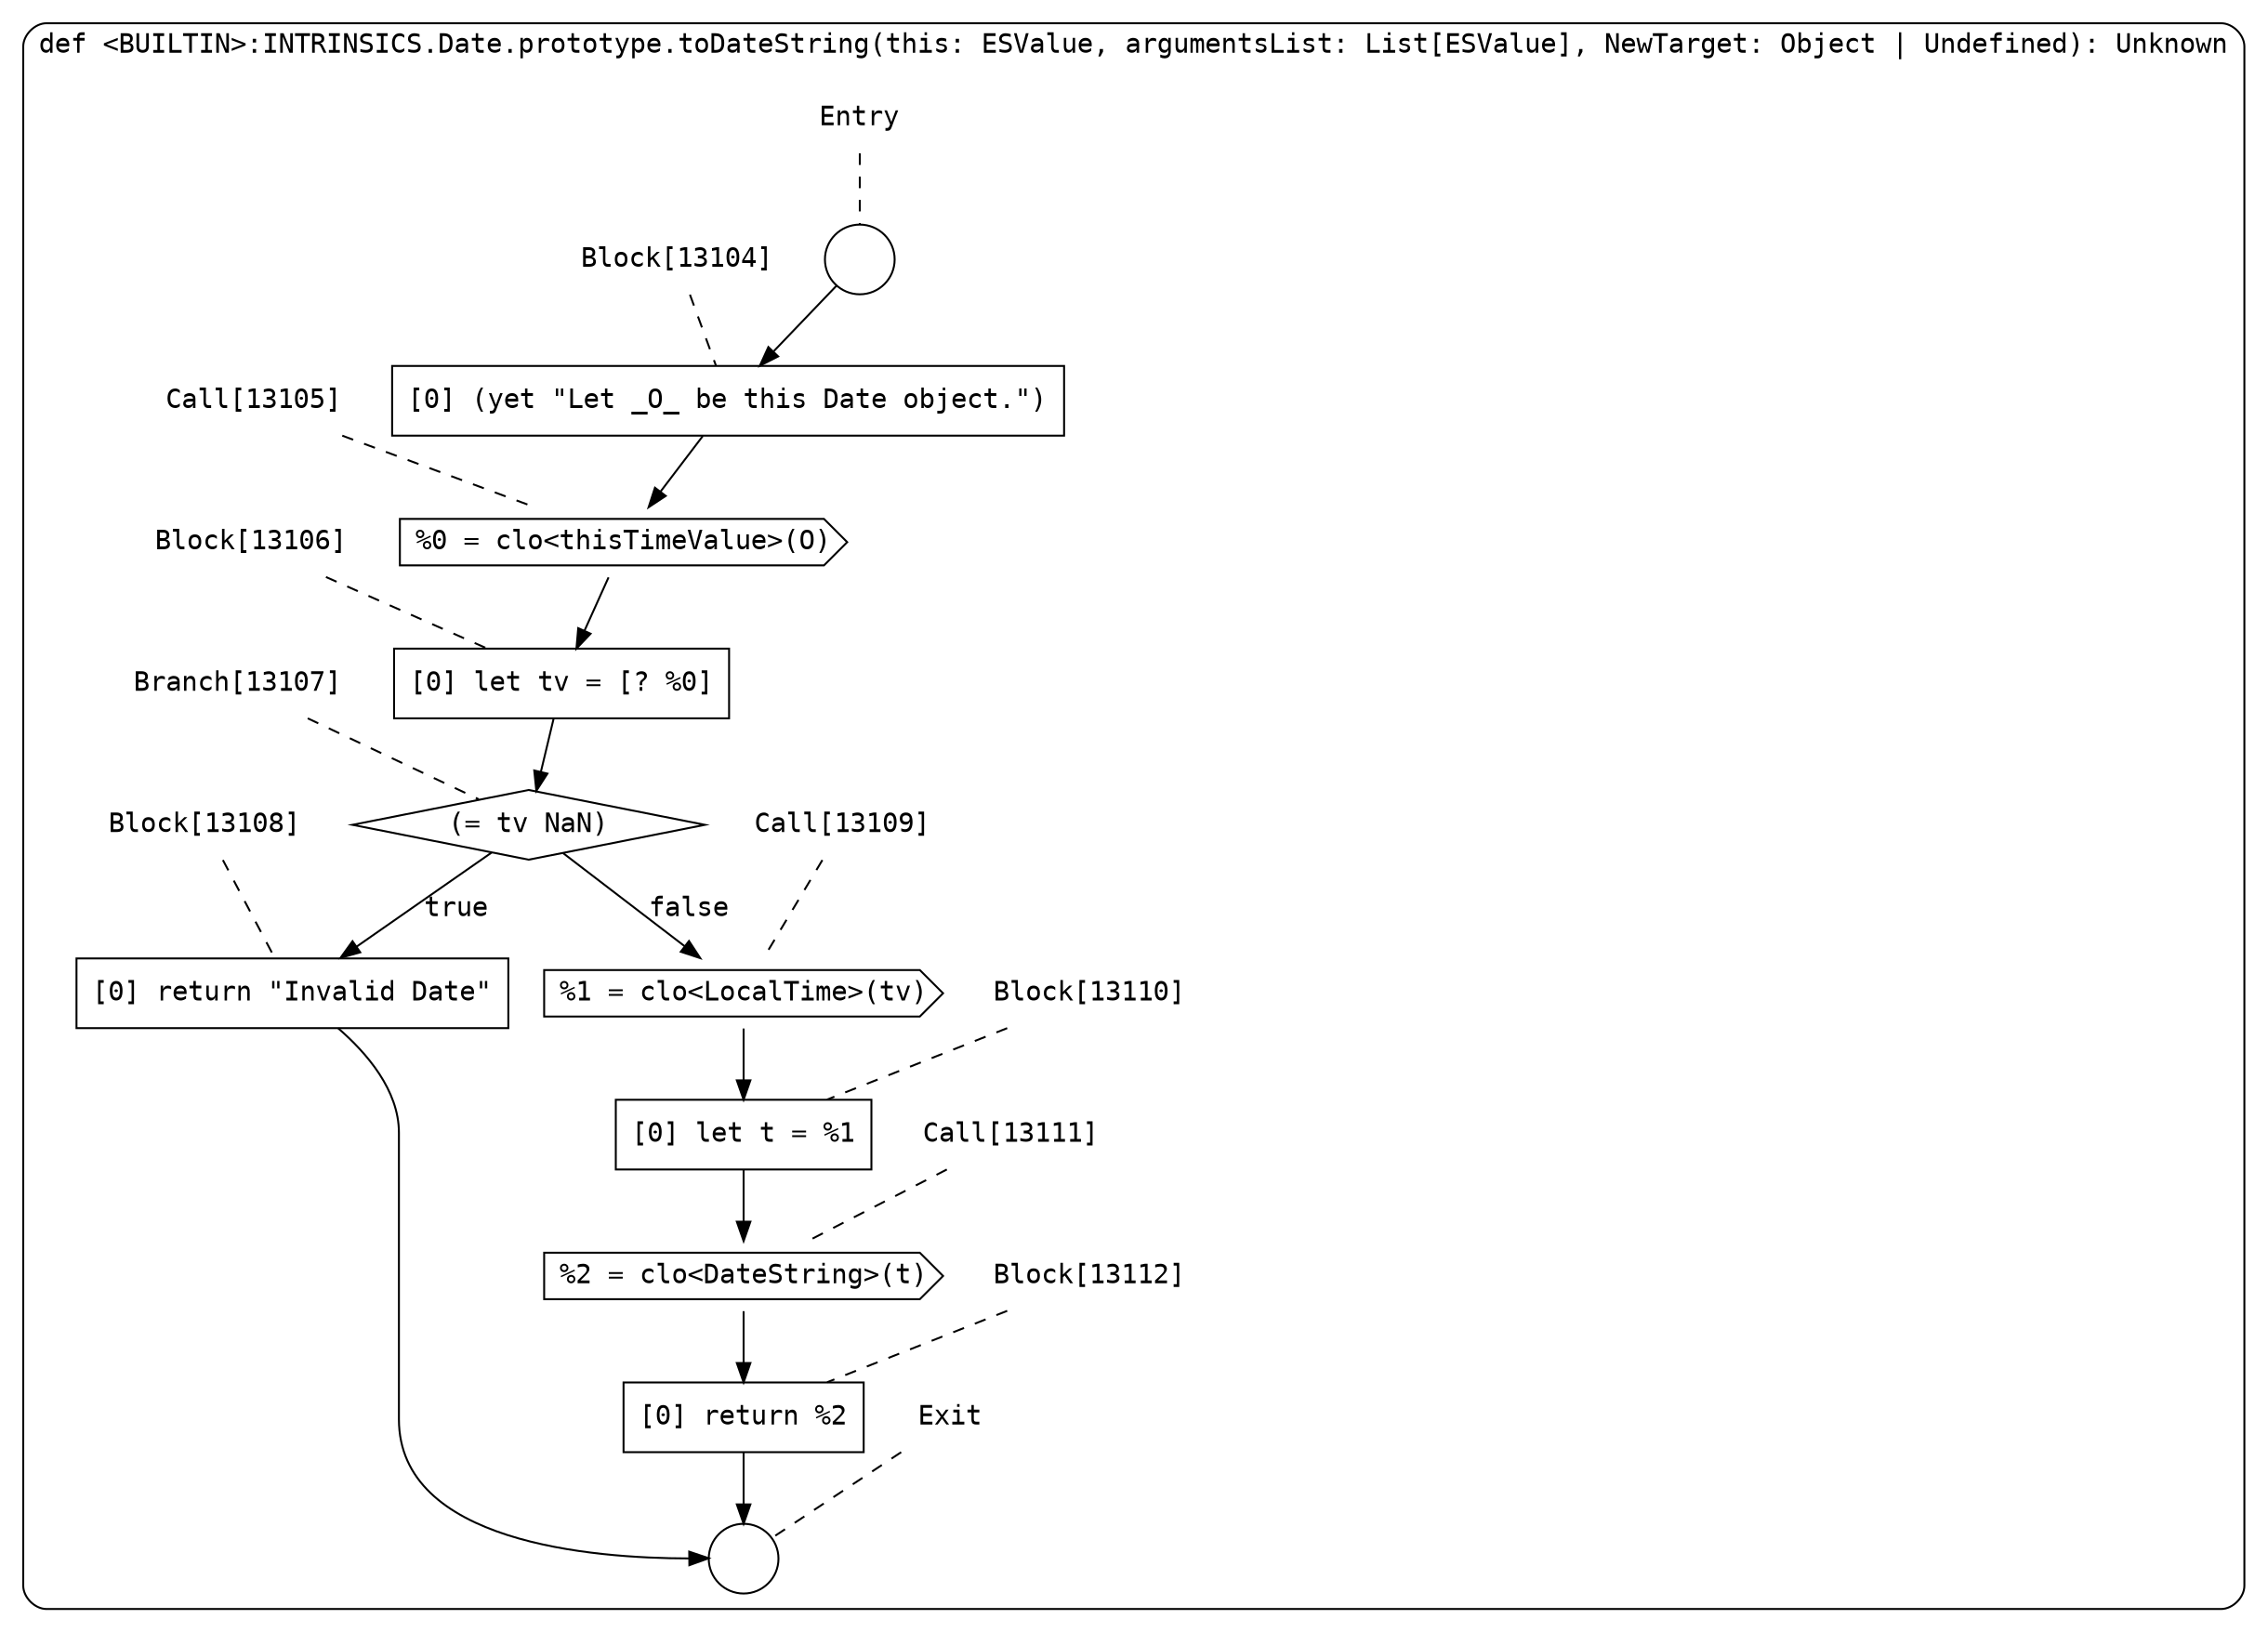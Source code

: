 digraph {
  graph [fontname = "Consolas"]
  node [fontname = "Consolas"]
  edge [fontname = "Consolas"]
  subgraph cluster2152 {
    label = "def <BUILTIN>:INTRINSICS.Date.prototype.toDateString(this: ESValue, argumentsList: List[ESValue], NewTarget: Object | Undefined): Unknown"
    style = rounded
    cluster2152_entry_name [shape=none, label=<<font color="black">Entry</font>>]
    cluster2152_entry_name -> cluster2152_entry [arrowhead=none, color="black", style=dashed]
    cluster2152_entry [shape=circle label=" " color="black" fillcolor="white" style=filled]
    cluster2152_entry -> node13104 [color="black"]
    cluster2152_exit_name [shape=none, label=<<font color="black">Exit</font>>]
    cluster2152_exit_name -> cluster2152_exit [arrowhead=none, color="black", style=dashed]
    cluster2152_exit [shape=circle label=" " color="black" fillcolor="white" style=filled]
    node13104_name [shape=none, label=<<font color="black">Block[13104]</font>>]
    node13104_name -> node13104 [arrowhead=none, color="black", style=dashed]
    node13104 [shape=box, label=<<font color="black">[0] (yet &quot;Let _O_ be this Date object.&quot;)<BR ALIGN="LEFT"/></font>> color="black" fillcolor="white", style=filled]
    node13104 -> node13105 [color="black"]
    node13105_name [shape=none, label=<<font color="black">Call[13105]</font>>]
    node13105_name -> node13105 [arrowhead=none, color="black", style=dashed]
    node13105 [shape=cds, label=<<font color="black">%0 = clo&lt;thisTimeValue&gt;(O)</font>> color="black" fillcolor="white", style=filled]
    node13105 -> node13106 [color="black"]
    node13106_name [shape=none, label=<<font color="black">Block[13106]</font>>]
    node13106_name -> node13106 [arrowhead=none, color="black", style=dashed]
    node13106 [shape=box, label=<<font color="black">[0] let tv = [? %0]<BR ALIGN="LEFT"/></font>> color="black" fillcolor="white", style=filled]
    node13106 -> node13107 [color="black"]
    node13107_name [shape=none, label=<<font color="black">Branch[13107]</font>>]
    node13107_name -> node13107 [arrowhead=none, color="black", style=dashed]
    node13107 [shape=diamond, label=<<font color="black">(= tv NaN)</font>> color="black" fillcolor="white", style=filled]
    node13107 -> node13108 [label=<<font color="black">true</font>> color="black"]
    node13107 -> node13109 [label=<<font color="black">false</font>> color="black"]
    node13108_name [shape=none, label=<<font color="black">Block[13108]</font>>]
    node13108_name -> node13108 [arrowhead=none, color="black", style=dashed]
    node13108 [shape=box, label=<<font color="black">[0] return &quot;Invalid Date&quot;<BR ALIGN="LEFT"/></font>> color="black" fillcolor="white", style=filled]
    node13108 -> cluster2152_exit [color="black"]
    node13109_name [shape=none, label=<<font color="black">Call[13109]</font>>]
    node13109_name -> node13109 [arrowhead=none, color="black", style=dashed]
    node13109 [shape=cds, label=<<font color="black">%1 = clo&lt;LocalTime&gt;(tv)</font>> color="black" fillcolor="white", style=filled]
    node13109 -> node13110 [color="black"]
    node13110_name [shape=none, label=<<font color="black">Block[13110]</font>>]
    node13110_name -> node13110 [arrowhead=none, color="black", style=dashed]
    node13110 [shape=box, label=<<font color="black">[0] let t = %1<BR ALIGN="LEFT"/></font>> color="black" fillcolor="white", style=filled]
    node13110 -> node13111 [color="black"]
    node13111_name [shape=none, label=<<font color="black">Call[13111]</font>>]
    node13111_name -> node13111 [arrowhead=none, color="black", style=dashed]
    node13111 [shape=cds, label=<<font color="black">%2 = clo&lt;DateString&gt;(t)</font>> color="black" fillcolor="white", style=filled]
    node13111 -> node13112 [color="black"]
    node13112_name [shape=none, label=<<font color="black">Block[13112]</font>>]
    node13112_name -> node13112 [arrowhead=none, color="black", style=dashed]
    node13112 [shape=box, label=<<font color="black">[0] return %2<BR ALIGN="LEFT"/></font>> color="black" fillcolor="white", style=filled]
    node13112 -> cluster2152_exit [color="black"]
  }
}